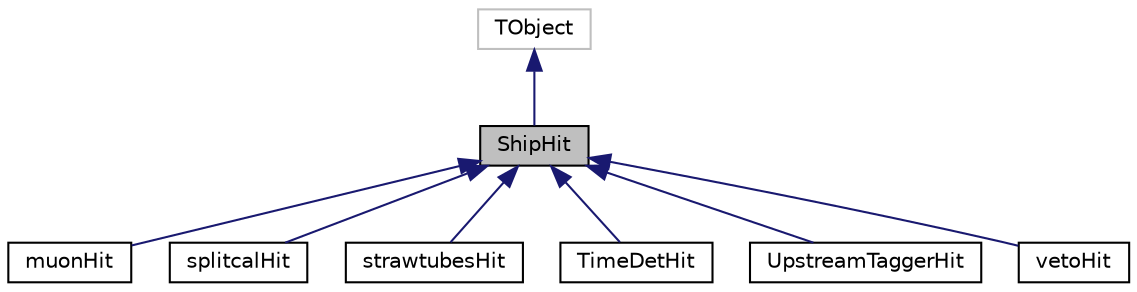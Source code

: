digraph "ShipHit"
{
 // LATEX_PDF_SIZE
  edge [fontname="Helvetica",fontsize="10",labelfontname="Helvetica",labelfontsize="10"];
  node [fontname="Helvetica",fontsize="10",shape=record];
  Node1 [label="ShipHit",height=0.2,width=0.4,color="black", fillcolor="grey75", style="filled", fontcolor="black",tooltip=" "];
  Node2 -> Node1 [dir="back",color="midnightblue",fontsize="10",style="solid",fontname="Helvetica"];
  Node2 [label="TObject",height=0.2,width=0.4,color="grey75", fillcolor="white", style="filled",tooltip=" "];
  Node1 -> Node3 [dir="back",color="midnightblue",fontsize="10",style="solid",fontname="Helvetica"];
  Node3 [label="muonHit",height=0.2,width=0.4,color="black", fillcolor="white", style="filled",URL="$classmuonHit.html",tooltip=" "];
  Node1 -> Node4 [dir="back",color="midnightblue",fontsize="10",style="solid",fontname="Helvetica"];
  Node4 [label="splitcalHit",height=0.2,width=0.4,color="black", fillcolor="white", style="filled",URL="$classsplitcalHit.html",tooltip=" "];
  Node1 -> Node5 [dir="back",color="midnightblue",fontsize="10",style="solid",fontname="Helvetica"];
  Node5 [label="strawtubesHit",height=0.2,width=0.4,color="black", fillcolor="white", style="filled",URL="$classstrawtubesHit.html",tooltip=" "];
  Node1 -> Node6 [dir="back",color="midnightblue",fontsize="10",style="solid",fontname="Helvetica"];
  Node6 [label="TimeDetHit",height=0.2,width=0.4,color="black", fillcolor="white", style="filled",URL="$classTimeDetHit.html",tooltip=" "];
  Node1 -> Node7 [dir="back",color="midnightblue",fontsize="10",style="solid",fontname="Helvetica"];
  Node7 [label="UpstreamTaggerHit",height=0.2,width=0.4,color="black", fillcolor="white", style="filled",URL="$classUpstreamTaggerHit.html",tooltip=" "];
  Node1 -> Node8 [dir="back",color="midnightblue",fontsize="10",style="solid",fontname="Helvetica"];
  Node8 [label="vetoHit",height=0.2,width=0.4,color="black", fillcolor="white", style="filled",URL="$classvetoHit.html",tooltip=" "];
}
